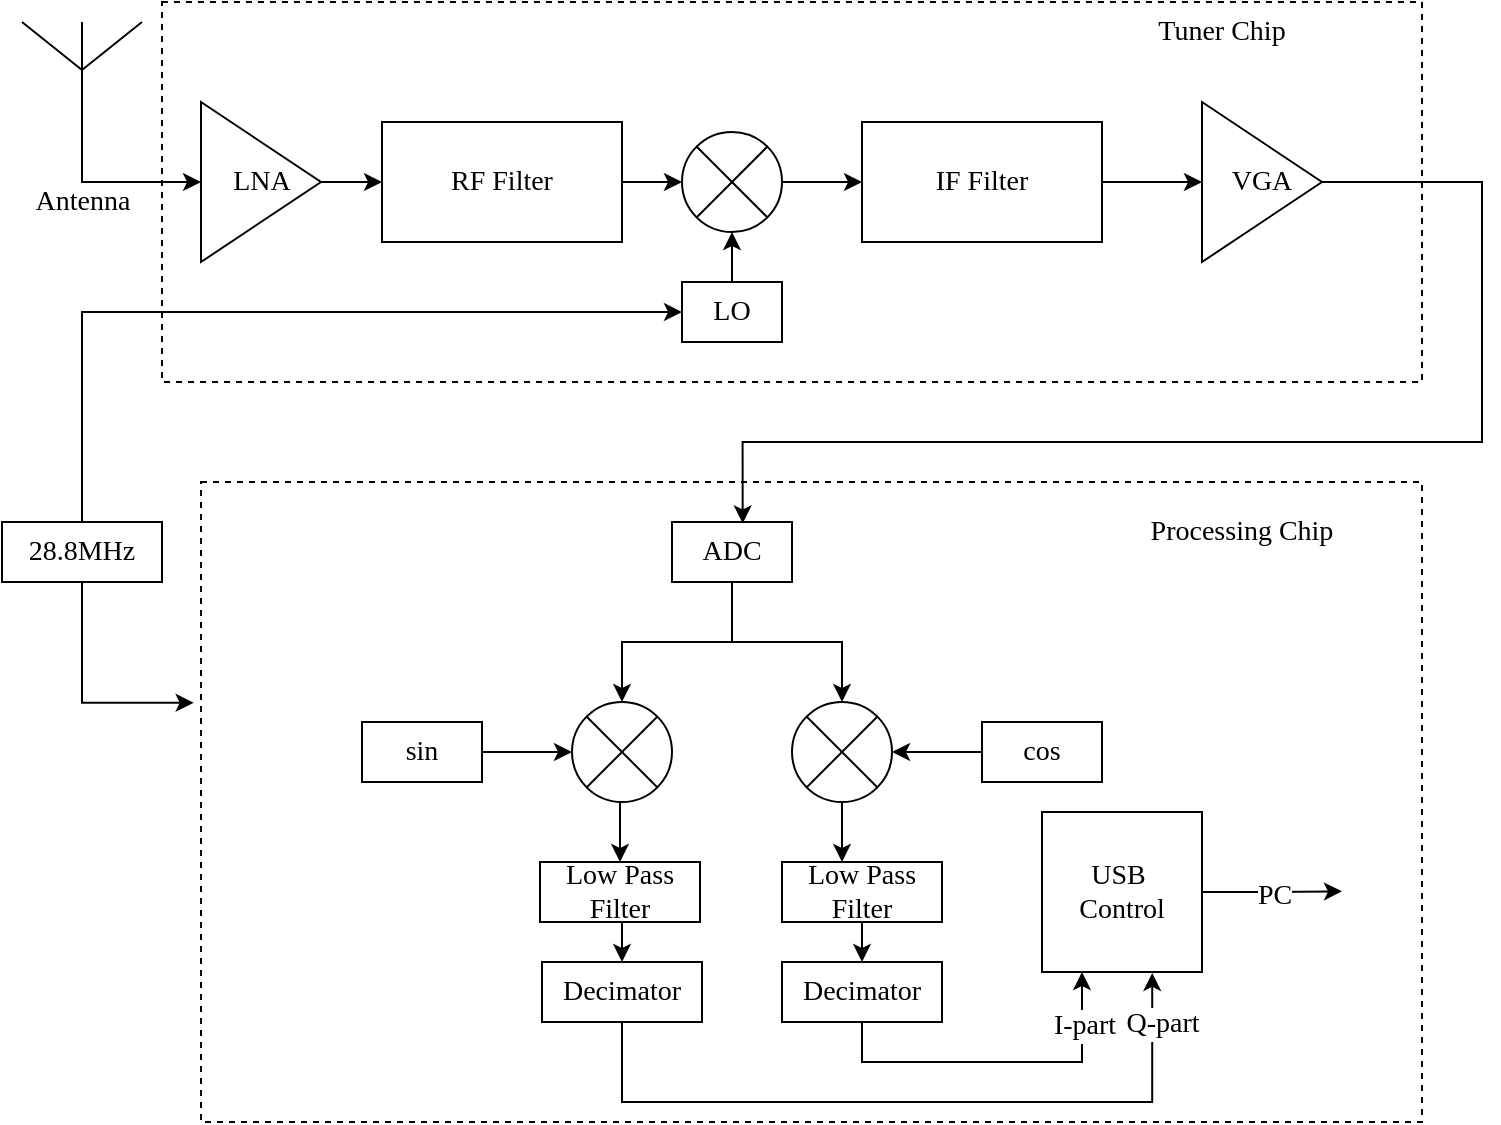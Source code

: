 <mxfile version="26.0.7">
  <diagram name="Page-1" id="N4k1WxnLLG_0YZPUV_k1">
    <mxGraphModel dx="954" dy="657" grid="1" gridSize="10" guides="1" tooltips="1" connect="1" arrows="1" fold="1" page="1" pageScale="1" pageWidth="827" pageHeight="1169" math="0" shadow="0">
      <root>
        <mxCell id="0" />
        <mxCell id="1" parent="0" />
        <mxCell id="hxBpgEvMv3XRJIXR4tgl-7" value="RF Filter" style="rounded=0;whiteSpace=wrap;html=1;fontSize=14;fontFamily=Times New Roman;fillColor=none;" parent="1" vertex="1">
          <mxGeometry x="210" y="90" width="120" height="60" as="geometry" />
        </mxCell>
        <mxCell id="hxBpgEvMv3XRJIXR4tgl-41" style="edgeStyle=orthogonalEdgeStyle;rounded=0;orthogonalLoop=1;jettySize=auto;html=1;exitX=1;exitY=0.5;exitDx=0;exitDy=0;exitPerimeter=0;entryX=0;entryY=0.5;entryDx=0;entryDy=0;fontFamily=Times New Roman;fontSize=14;" parent="1" source="hxBpgEvMv3XRJIXR4tgl-8" target="hxBpgEvMv3XRJIXR4tgl-9" edge="1">
          <mxGeometry relative="1" as="geometry" />
        </mxCell>
        <mxCell id="hxBpgEvMv3XRJIXR4tgl-8" value="" style="verticalLabelPosition=bottom;verticalAlign=top;html=1;shape=mxgraph.flowchart.or;fontFamily=Times New Roman;fontSize=14;fillColor=none;" parent="1" vertex="1">
          <mxGeometry x="360" y="95" width="50" height="50" as="geometry" />
        </mxCell>
        <mxCell id="hxBpgEvMv3XRJIXR4tgl-43" style="edgeStyle=orthogonalEdgeStyle;rounded=0;orthogonalLoop=1;jettySize=auto;html=1;exitX=1;exitY=0.5;exitDx=0;exitDy=0;entryX=0;entryY=0.5;entryDx=0;entryDy=0;fontFamily=Times New Roman;fontSize=14;" parent="1" source="hxBpgEvMv3XRJIXR4tgl-9" target="hxBpgEvMv3XRJIXR4tgl-42" edge="1">
          <mxGeometry relative="1" as="geometry" />
        </mxCell>
        <mxCell id="hxBpgEvMv3XRJIXR4tgl-9" value="&lt;font&gt;IF Filter&lt;/font&gt;" style="rounded=0;whiteSpace=wrap;html=1;fontSize=14;fontFamily=Times New Roman;fillColor=none;" parent="1" vertex="1">
          <mxGeometry x="450" y="90" width="120" height="60" as="geometry" />
        </mxCell>
        <mxCell id="hxBpgEvMv3XRJIXR4tgl-15" value="&lt;font&gt;LO&lt;/font&gt;" style="rounded=0;whiteSpace=wrap;html=1;fontSize=14;fontFamily=Times New Roman;fillColor=none;" parent="1" vertex="1">
          <mxGeometry x="360" y="170" width="50" height="30" as="geometry" />
        </mxCell>
        <mxCell id="hxBpgEvMv3XRJIXR4tgl-54" style="edgeStyle=orthogonalEdgeStyle;rounded=0;orthogonalLoop=1;jettySize=auto;html=1;exitX=0.5;exitY=0;exitDx=0;exitDy=0;entryX=0;entryY=0.5;entryDx=0;entryDy=0;fontFamily=Times New Roman;fontSize=14;" parent="1" source="hxBpgEvMv3XRJIXR4tgl-16" target="hxBpgEvMv3XRJIXR4tgl-15" edge="1">
          <mxGeometry relative="1" as="geometry" />
        </mxCell>
        <mxCell id="hxBpgEvMv3XRJIXR4tgl-16" value="&lt;font&gt;28.8MHz&lt;/font&gt;" style="rounded=0;whiteSpace=wrap;html=1;fontSize=14;fontFamily=Times New Roman;fillColor=none;" parent="1" vertex="1">
          <mxGeometry x="20" y="290" width="80" height="30" as="geometry" />
        </mxCell>
        <mxCell id="hxBpgEvMv3XRJIXR4tgl-17" value="&lt;font&gt;sin&lt;/font&gt;" style="rounded=0;whiteSpace=wrap;html=1;fontSize=14;fontFamily=Times New Roman;fillColor=none;" parent="1" vertex="1">
          <mxGeometry x="200" y="390" width="60" height="30" as="geometry" />
        </mxCell>
        <mxCell id="hxBpgEvMv3XRJIXR4tgl-74" style="edgeStyle=orthogonalEdgeStyle;rounded=0;orthogonalLoop=1;jettySize=auto;html=1;exitX=0.5;exitY=1;exitDx=0;exitDy=0;entryX=0.5;entryY=0;entryDx=0;entryDy=0;fontFamily=Times New Roman;fontSize=14;" parent="1" source="hxBpgEvMv3XRJIXR4tgl-18" target="hxBpgEvMv3XRJIXR4tgl-20" edge="1">
          <mxGeometry relative="1" as="geometry" />
        </mxCell>
        <mxCell id="hxBpgEvMv3XRJIXR4tgl-18" value="&lt;font&gt;Low Pass Filter&lt;/font&gt;" style="rounded=0;whiteSpace=wrap;html=1;fontSize=14;fontFamily=Times New Roman;fillColor=none;" parent="1" vertex="1">
          <mxGeometry x="289" y="460" width="80" height="30" as="geometry" />
        </mxCell>
        <mxCell id="hxBpgEvMv3XRJIXR4tgl-20" value="Decimator" style="rounded=0;whiteSpace=wrap;html=1;fontSize=14;fontFamily=Times New Roman;fillColor=none;" parent="1" vertex="1">
          <mxGeometry x="290" y="510" width="80" height="30" as="geometry" />
        </mxCell>
        <mxCell id="hxBpgEvMv3XRJIXR4tgl-84" style="edgeStyle=orthogonalEdgeStyle;rounded=0;orthogonalLoop=1;jettySize=auto;html=1;exitX=1;exitY=0.5;exitDx=0;exitDy=0;fontFamily=Times New Roman;fontSize=14;" parent="1" source="hxBpgEvMv3XRJIXR4tgl-21" edge="1">
          <mxGeometry relative="1" as="geometry">
            <mxPoint x="690" y="474.667" as="targetPoint" />
          </mxGeometry>
        </mxCell>
        <mxCell id="hxBpgEvMv3XRJIXR4tgl-85" value="PC" style="edgeLabel;html=1;align=center;verticalAlign=middle;resizable=0;points=[];fontFamily=Times New Roman;fontSize=14;" parent="hxBpgEvMv3XRJIXR4tgl-84" vertex="1" connectable="0">
          <mxGeometry x="0.025" y="-2" relative="1" as="geometry">
            <mxPoint as="offset" />
          </mxGeometry>
        </mxCell>
        <mxCell id="hxBpgEvMv3XRJIXR4tgl-21" value="USB&amp;nbsp;&lt;div&gt;Control&lt;/div&gt;" style="rounded=0;whiteSpace=wrap;html=1;fontSize=14;fontFamily=Times New Roman;fillColor=none;" parent="1" vertex="1">
          <mxGeometry x="540" y="435" width="80" height="80" as="geometry" />
        </mxCell>
        <mxCell id="hxBpgEvMv3XRJIXR4tgl-22" value="&lt;font&gt;ADC&lt;/font&gt;" style="rounded=0;whiteSpace=wrap;html=1;fontSize=14;fontFamily=Times New Roman;fillColor=none;" parent="1" vertex="1">
          <mxGeometry x="355" y="290" width="60" height="30" as="geometry" />
        </mxCell>
        <mxCell id="hxBpgEvMv3XRJIXR4tgl-38" style="edgeStyle=orthogonalEdgeStyle;rounded=0;orthogonalLoop=1;jettySize=auto;html=1;exitX=1;exitY=0.5;exitDx=0;exitDy=0;entryX=0;entryY=0.5;entryDx=0;entryDy=0;fontFamily=Times New Roman;fontSize=14;" parent="1" source="hxBpgEvMv3XRJIXR4tgl-30" target="hxBpgEvMv3XRJIXR4tgl-7" edge="1">
          <mxGeometry relative="1" as="geometry" />
        </mxCell>
        <mxCell id="hxBpgEvMv3XRJIXR4tgl-30" value="LNA" style="triangle;whiteSpace=wrap;html=1;fillColor=none;fontFamily=Times New Roman;fontSize=14;" parent="1" vertex="1">
          <mxGeometry x="119.5" y="80" width="60" height="80" as="geometry" />
        </mxCell>
        <mxCell id="hxBpgEvMv3XRJIXR4tgl-37" style="edgeStyle=orthogonalEdgeStyle;rounded=0;orthogonalLoop=1;jettySize=auto;html=1;exitX=0.5;exitY=1;exitDx=0;exitDy=0;exitPerimeter=0;entryX=0;entryY=0.5;entryDx=0;entryDy=0;fontFamily=Times New Roman;fontSize=14;" parent="1" source="hxBpgEvMv3XRJIXR4tgl-36" target="hxBpgEvMv3XRJIXR4tgl-30" edge="1">
          <mxGeometry relative="1" as="geometry" />
        </mxCell>
        <mxCell id="hxBpgEvMv3XRJIXR4tgl-88" value="Antenna" style="edgeLabel;html=1;align=center;verticalAlign=middle;resizable=0;points=[];fontSize=14;fontFamily=Times New Roman;" parent="hxBpgEvMv3XRJIXR4tgl-37" vertex="1" connectable="0">
          <mxGeometry x="-0.522" relative="1" as="geometry">
            <mxPoint y="11" as="offset" />
          </mxGeometry>
        </mxCell>
        <mxCell id="hxBpgEvMv3XRJIXR4tgl-36" value="" style="verticalLabelPosition=bottom;shadow=0;dashed=0;align=center;html=1;verticalAlign=top;shape=mxgraph.electrical.radio.aerial_-_antenna_1;fontFamily=Times New Roman;fontSize=14;" parent="1" vertex="1">
          <mxGeometry x="30" y="40" width="60" height="60" as="geometry" />
        </mxCell>
        <mxCell id="hxBpgEvMv3XRJIXR4tgl-39" style="edgeStyle=orthogonalEdgeStyle;rounded=0;orthogonalLoop=1;jettySize=auto;html=1;exitX=1;exitY=0.5;exitDx=0;exitDy=0;entryX=0;entryY=0.5;entryDx=0;entryDy=0;entryPerimeter=0;fontFamily=Times New Roman;fontSize=14;" parent="1" source="hxBpgEvMv3XRJIXR4tgl-7" target="hxBpgEvMv3XRJIXR4tgl-8" edge="1">
          <mxGeometry relative="1" as="geometry" />
        </mxCell>
        <mxCell id="hxBpgEvMv3XRJIXR4tgl-42" value="VGA" style="triangle;whiteSpace=wrap;html=1;fillColor=none;fontFamily=Times New Roman;fontSize=14;" parent="1" vertex="1">
          <mxGeometry x="620" y="80" width="60" height="80" as="geometry" />
        </mxCell>
        <mxCell id="hxBpgEvMv3XRJIXR4tgl-49" value="" style="rounded=1;whiteSpace=wrap;html=1;fillColor=none;dashed=1;fontFamily=Times New Roman;fontSize=14;arcSize=0;" parent="1" vertex="1">
          <mxGeometry x="100" y="30" width="630" height="190" as="geometry" />
        </mxCell>
        <mxCell id="hxBpgEvMv3XRJIXR4tgl-46" style="edgeStyle=orthogonalEdgeStyle;rounded=0;orthogonalLoop=1;jettySize=auto;html=1;exitX=0.5;exitY=0;exitDx=0;exitDy=0;entryX=0.5;entryY=1;entryDx=0;entryDy=0;entryPerimeter=0;fontFamily=Times New Roman;fontSize=14;" parent="1" source="hxBpgEvMv3XRJIXR4tgl-15" target="hxBpgEvMv3XRJIXR4tgl-8" edge="1">
          <mxGeometry relative="1" as="geometry" />
        </mxCell>
        <mxCell id="hxBpgEvMv3XRJIXR4tgl-73" style="edgeStyle=orthogonalEdgeStyle;rounded=0;orthogonalLoop=1;jettySize=auto;html=1;exitX=0.5;exitY=1;exitDx=0;exitDy=0;exitPerimeter=0;entryX=0.5;entryY=0;entryDx=0;entryDy=0;fontFamily=Times New Roman;fontSize=14;" parent="1" source="hxBpgEvMv3XRJIXR4tgl-48" target="hxBpgEvMv3XRJIXR4tgl-18" edge="1">
          <mxGeometry relative="1" as="geometry" />
        </mxCell>
        <mxCell id="hxBpgEvMv3XRJIXR4tgl-48" value="" style="verticalLabelPosition=bottom;verticalAlign=top;html=1;shape=mxgraph.flowchart.or;fontFamily=Times New Roman;fontSize=14;fillColor=none;" parent="1" vertex="1">
          <mxGeometry x="305" y="380" width="50" height="50" as="geometry" />
        </mxCell>
        <mxCell id="hxBpgEvMv3XRJIXR4tgl-50" value="Tuner Chip" style="text;html=1;align=center;verticalAlign=middle;whiteSpace=wrap;rounded=0;fontSize=14;fontFamily=Times New Roman;" parent="1" vertex="1">
          <mxGeometry x="580" y="30" width="100" height="30" as="geometry" />
        </mxCell>
        <mxCell id="hxBpgEvMv3XRJIXR4tgl-51" style="edgeStyle=orthogonalEdgeStyle;rounded=0;orthogonalLoop=1;jettySize=auto;html=1;exitX=1;exitY=0.5;exitDx=0;exitDy=0;entryX=0.589;entryY=0.023;entryDx=0;entryDy=0;entryPerimeter=0;fontFamily=Times New Roman;fontSize=14;" parent="1" source="hxBpgEvMv3XRJIXR4tgl-42" target="hxBpgEvMv3XRJIXR4tgl-22" edge="1">
          <mxGeometry relative="1" as="geometry">
            <Array as="points">
              <mxPoint x="760" y="120" />
              <mxPoint x="760" y="250" />
              <mxPoint x="390" y="250" />
            </Array>
          </mxGeometry>
        </mxCell>
        <mxCell id="hxBpgEvMv3XRJIXR4tgl-56" style="edgeStyle=orthogonalEdgeStyle;rounded=0;orthogonalLoop=1;jettySize=auto;html=1;exitX=0.5;exitY=1;exitDx=0;exitDy=0;entryX=0.5;entryY=0;entryDx=0;entryDy=0;entryPerimeter=0;fontFamily=Times New Roman;fontSize=14;" parent="1" source="hxBpgEvMv3XRJIXR4tgl-22" target="hxBpgEvMv3XRJIXR4tgl-48" edge="1">
          <mxGeometry relative="1" as="geometry" />
        </mxCell>
        <mxCell id="hxBpgEvMv3XRJIXR4tgl-70" style="edgeStyle=orthogonalEdgeStyle;rounded=0;orthogonalLoop=1;jettySize=auto;html=1;exitX=0.5;exitY=1;exitDx=0;exitDy=0;exitPerimeter=0;entryX=0.5;entryY=0;entryDx=0;entryDy=0;fontFamily=Times New Roman;fontSize=14;" parent="1" source="hxBpgEvMv3XRJIXR4tgl-57" edge="1">
          <mxGeometry relative="1" as="geometry">
            <mxPoint x="440.0" y="460" as="targetPoint" />
          </mxGeometry>
        </mxCell>
        <mxCell id="hxBpgEvMv3XRJIXR4tgl-57" value="" style="verticalLabelPosition=bottom;verticalAlign=top;html=1;shape=mxgraph.flowchart.or;fontFamily=Times New Roman;fontSize=14;fillColor=none;" parent="1" vertex="1">
          <mxGeometry x="415" y="380" width="50" height="50" as="geometry" />
        </mxCell>
        <mxCell id="hxBpgEvMv3XRJIXR4tgl-58" style="edgeStyle=orthogonalEdgeStyle;rounded=0;orthogonalLoop=1;jettySize=auto;html=1;exitX=0.5;exitY=1;exitDx=0;exitDy=0;entryX=0.5;entryY=0;entryDx=0;entryDy=0;entryPerimeter=0;fontFamily=Times New Roman;fontSize=14;" parent="1" source="hxBpgEvMv3XRJIXR4tgl-22" target="hxBpgEvMv3XRJIXR4tgl-57" edge="1">
          <mxGeometry relative="1" as="geometry" />
        </mxCell>
        <mxCell id="hxBpgEvMv3XRJIXR4tgl-59" style="edgeStyle=orthogonalEdgeStyle;rounded=0;orthogonalLoop=1;jettySize=auto;html=1;exitX=1;exitY=0.5;exitDx=0;exitDy=0;entryX=0;entryY=0.5;entryDx=0;entryDy=0;entryPerimeter=0;fontFamily=Times New Roman;fontSize=14;" parent="1" source="hxBpgEvMv3XRJIXR4tgl-17" target="hxBpgEvMv3XRJIXR4tgl-48" edge="1">
          <mxGeometry relative="1" as="geometry" />
        </mxCell>
        <mxCell id="hxBpgEvMv3XRJIXR4tgl-60" value="&lt;font&gt;cos&lt;/font&gt;" style="rounded=0;whiteSpace=wrap;html=1;fontSize=14;fontFamily=Times New Roman;fillColor=none;" parent="1" vertex="1">
          <mxGeometry x="510" y="390" width="60" height="30" as="geometry" />
        </mxCell>
        <mxCell id="hxBpgEvMv3XRJIXR4tgl-61" style="edgeStyle=orthogonalEdgeStyle;rounded=0;orthogonalLoop=1;jettySize=auto;html=1;exitX=0;exitY=0.5;exitDx=0;exitDy=0;entryX=1;entryY=0.5;entryDx=0;entryDy=0;entryPerimeter=0;fontFamily=Times New Roman;fontSize=14;" parent="1" source="hxBpgEvMv3XRJIXR4tgl-60" target="hxBpgEvMv3XRJIXR4tgl-57" edge="1">
          <mxGeometry relative="1" as="geometry" />
        </mxCell>
        <mxCell id="hxBpgEvMv3XRJIXR4tgl-77" style="edgeStyle=orthogonalEdgeStyle;rounded=0;orthogonalLoop=1;jettySize=auto;html=1;exitX=0.5;exitY=1;exitDx=0;exitDy=0;entryX=0.25;entryY=1;entryDx=0;entryDy=0;fontFamily=Times New Roman;fontSize=14;" parent="1" source="hxBpgEvMv3XRJIXR4tgl-71" target="hxBpgEvMv3XRJIXR4tgl-21" edge="1">
          <mxGeometry relative="1" as="geometry" />
        </mxCell>
        <mxCell id="hxBpgEvMv3XRJIXR4tgl-82" value="I-part" style="edgeLabel;html=1;align=center;verticalAlign=middle;resizable=0;points=[];fontFamily=Times New Roman;fontSize=14;" parent="hxBpgEvMv3XRJIXR4tgl-77" vertex="1" connectable="0">
          <mxGeometry x="0.695" y="-1" relative="1" as="geometry">
            <mxPoint as="offset" />
          </mxGeometry>
        </mxCell>
        <mxCell id="hxBpgEvMv3XRJIXR4tgl-71" value="Decimator" style="rounded=0;whiteSpace=wrap;html=1;fontSize=14;fontFamily=Times New Roman;fillColor=none;" parent="1" vertex="1">
          <mxGeometry x="410" y="510" width="80" height="30" as="geometry" />
        </mxCell>
        <mxCell id="hxBpgEvMv3XRJIXR4tgl-75" style="edgeStyle=orthogonalEdgeStyle;rounded=0;orthogonalLoop=1;jettySize=auto;html=1;exitX=0.5;exitY=1;exitDx=0;exitDy=0;entryX=0.5;entryY=0;entryDx=0;entryDy=0;fontFamily=Times New Roman;fontSize=14;" parent="1" source="hxBpgEvMv3XRJIXR4tgl-72" target="hxBpgEvMv3XRJIXR4tgl-71" edge="1">
          <mxGeometry relative="1" as="geometry" />
        </mxCell>
        <mxCell id="hxBpgEvMv3XRJIXR4tgl-72" value="&lt;font&gt;Low Pass Filter&lt;/font&gt;" style="rounded=0;whiteSpace=wrap;html=1;fontSize=14;fontFamily=Times New Roman;fillColor=none;" parent="1" vertex="1">
          <mxGeometry x="410" y="460" width="80" height="30" as="geometry" />
        </mxCell>
        <mxCell id="hxBpgEvMv3XRJIXR4tgl-76" style="edgeStyle=orthogonalEdgeStyle;rounded=0;orthogonalLoop=1;jettySize=auto;html=1;exitX=0.5;exitY=1;exitDx=0;exitDy=0;entryX=0.689;entryY=1.006;entryDx=0;entryDy=0;entryPerimeter=0;fontFamily=Times New Roman;fontSize=14;" parent="1" source="hxBpgEvMv3XRJIXR4tgl-20" target="hxBpgEvMv3XRJIXR4tgl-21" edge="1">
          <mxGeometry relative="1" as="geometry">
            <Array as="points">
              <mxPoint x="330" y="580" />
              <mxPoint x="595" y="580" />
            </Array>
          </mxGeometry>
        </mxCell>
        <mxCell id="hxBpgEvMv3XRJIXR4tgl-79" value="Q-part" style="edgeLabel;html=1;align=center;verticalAlign=middle;resizable=0;points=[];fontFamily=Times New Roman;fontSize=14;" parent="hxBpgEvMv3XRJIXR4tgl-76" vertex="1" connectable="0">
          <mxGeometry x="0.794" relative="1" as="geometry">
            <mxPoint x="5" y="-13" as="offset" />
          </mxGeometry>
        </mxCell>
        <mxCell id="hxBpgEvMv3XRJIXR4tgl-83" value="" style="rounded=1;whiteSpace=wrap;html=1;fillColor=none;dashed=1;fontFamily=Times New Roman;fontSize=14;arcSize=0;" parent="1" vertex="1">
          <mxGeometry x="119.5" y="270" width="610.5" height="320" as="geometry" />
        </mxCell>
        <mxCell id="hxBpgEvMv3XRJIXR4tgl-86" style="edgeStyle=orthogonalEdgeStyle;rounded=0;orthogonalLoop=1;jettySize=auto;html=1;exitX=0.5;exitY=1;exitDx=0;exitDy=0;entryX=-0.006;entryY=0.345;entryDx=0;entryDy=0;entryPerimeter=0;fontFamily=Times New Roman;fontSize=14;" parent="1" source="hxBpgEvMv3XRJIXR4tgl-16" target="hxBpgEvMv3XRJIXR4tgl-83" edge="1">
          <mxGeometry relative="1" as="geometry" />
        </mxCell>
        <mxCell id="hxBpgEvMv3XRJIXR4tgl-87" value="Processing Chip" style="text;html=1;align=center;verticalAlign=middle;whiteSpace=wrap;rounded=0;fontSize=14;fontFamily=Times New Roman;" parent="1" vertex="1">
          <mxGeometry x="590" y="280" width="100" height="30" as="geometry" />
        </mxCell>
      </root>
    </mxGraphModel>
  </diagram>
</mxfile>
